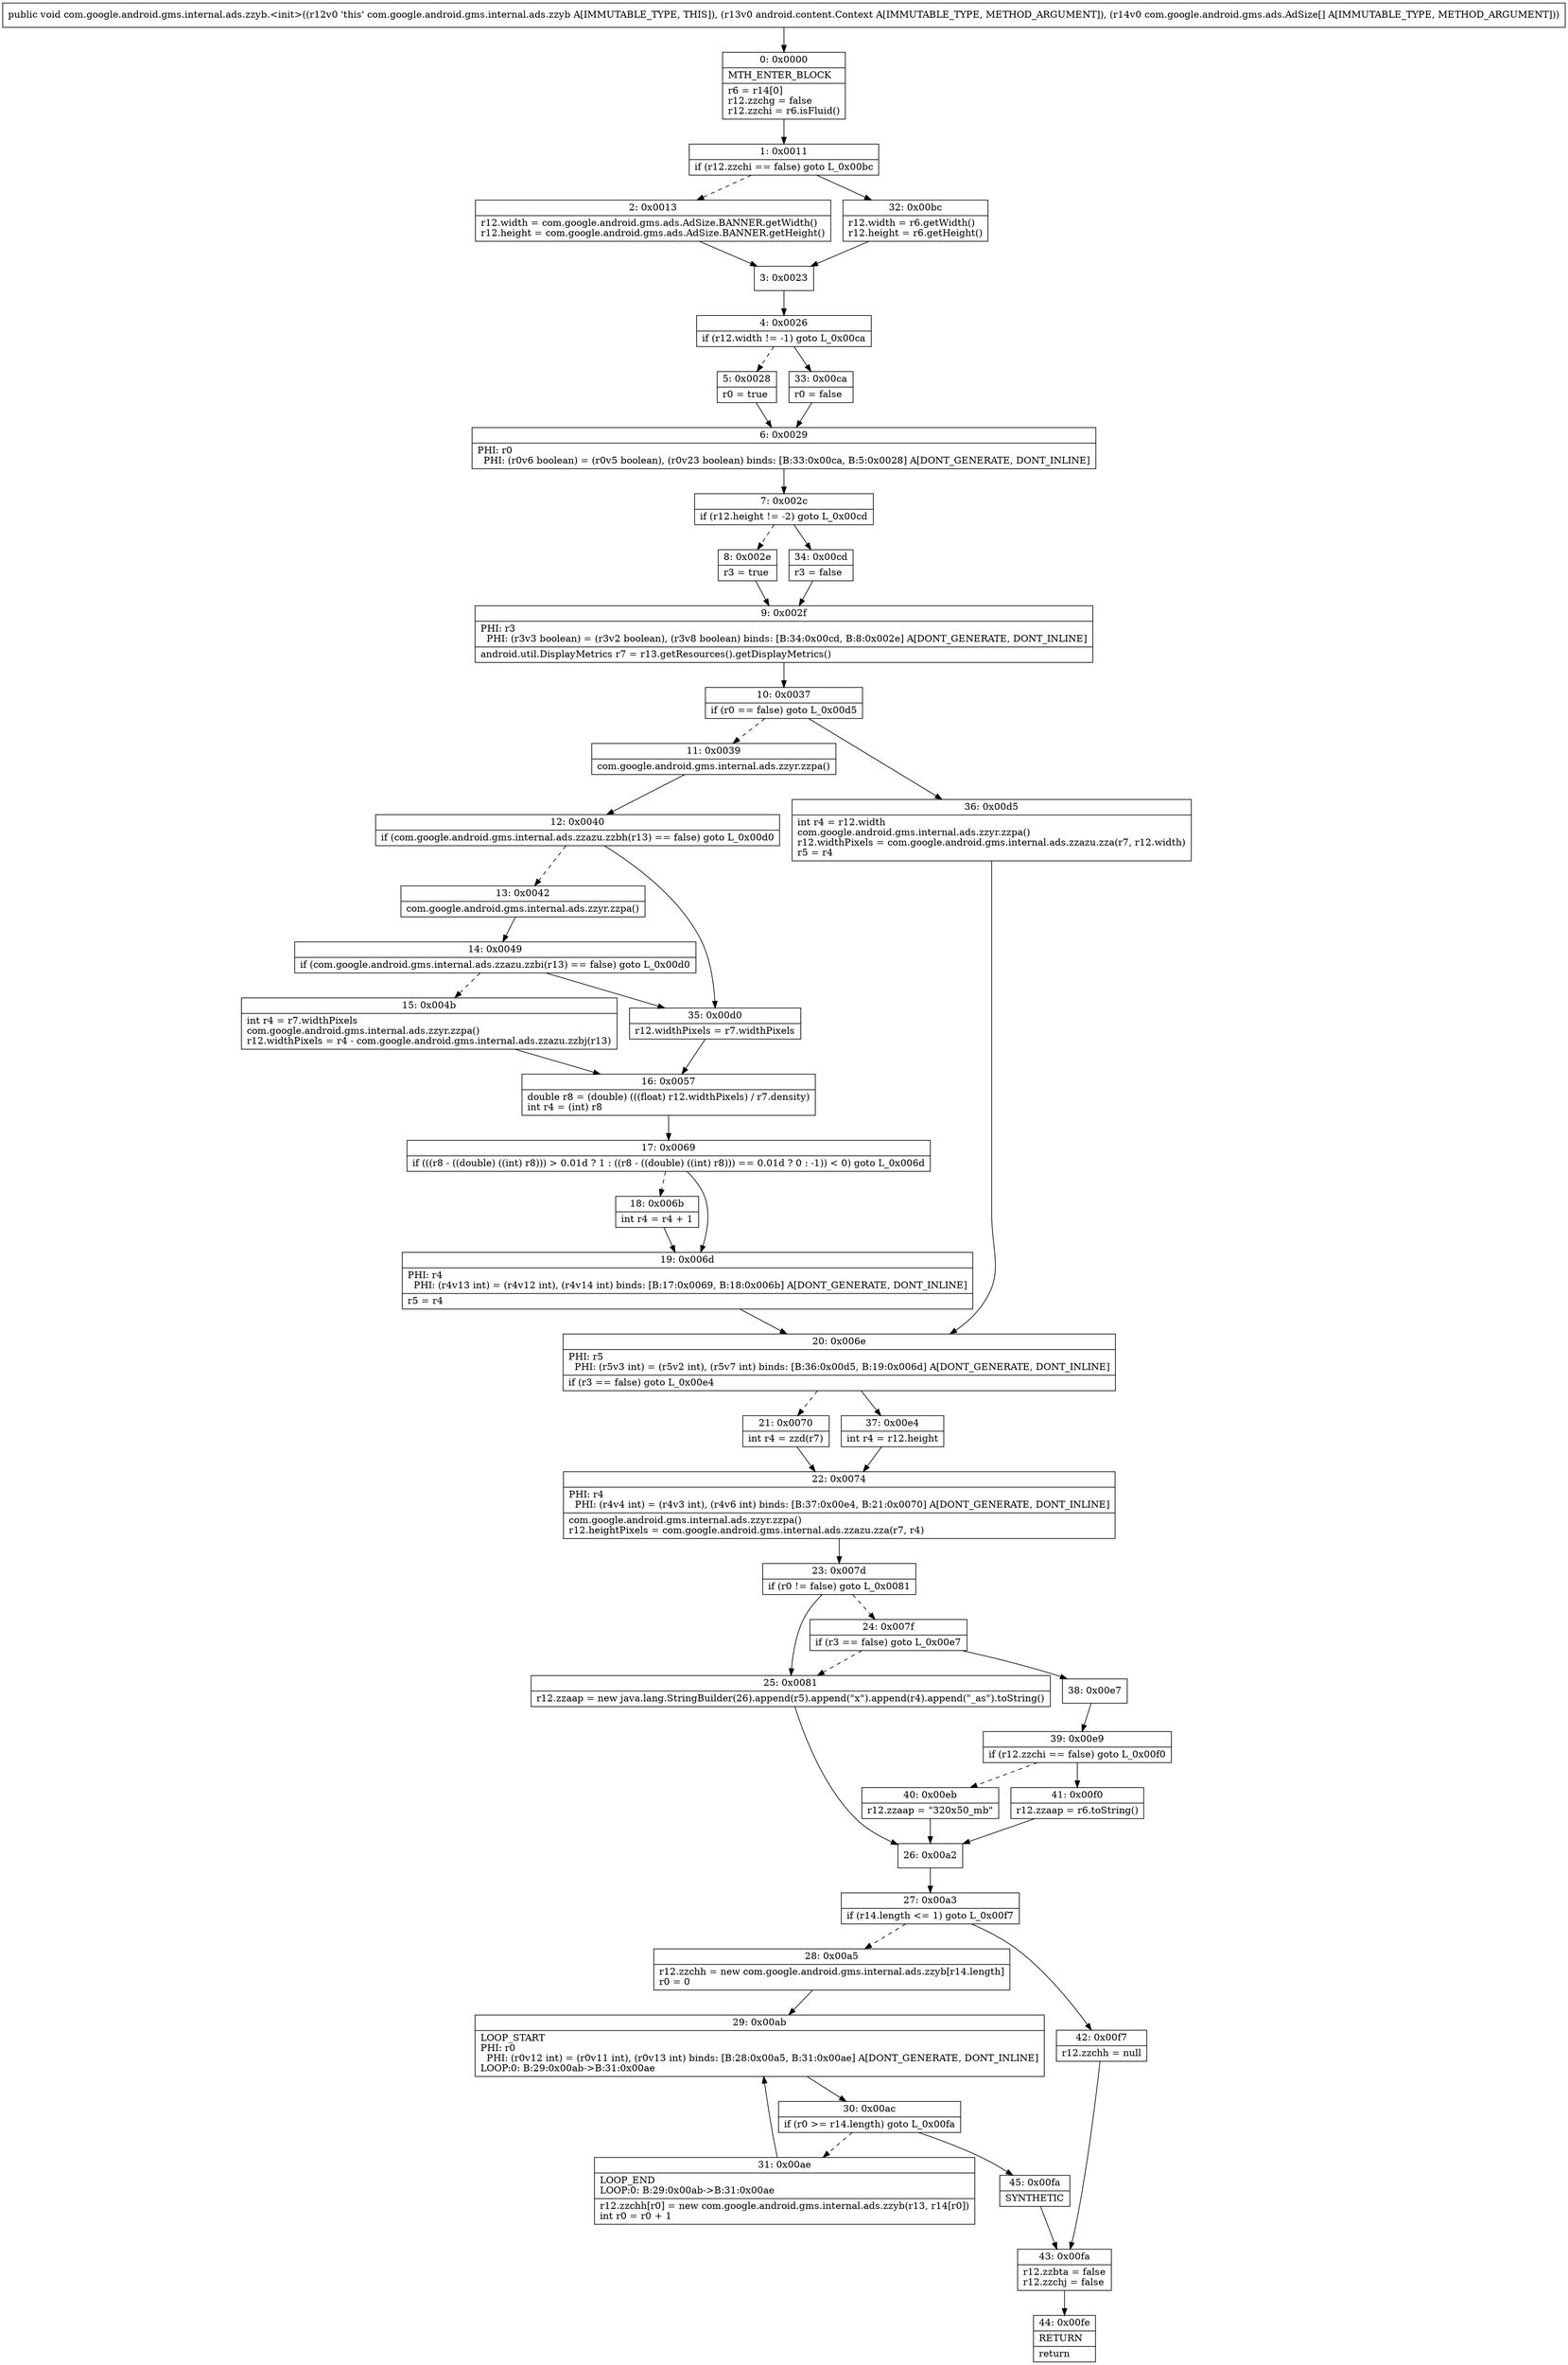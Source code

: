 digraph "CFG forcom.google.android.gms.internal.ads.zzyb.\<init\>(Landroid\/content\/Context;[Lcom\/google\/android\/gms\/ads\/AdSize;)V" {
Node_0 [shape=record,label="{0\:\ 0x0000|MTH_ENTER_BLOCK\l|r6 = r14[0]\lr12.zzchg = false\lr12.zzchi = r6.isFluid()\l}"];
Node_1 [shape=record,label="{1\:\ 0x0011|if (r12.zzchi == false) goto L_0x00bc\l}"];
Node_2 [shape=record,label="{2\:\ 0x0013|r12.width = com.google.android.gms.ads.AdSize.BANNER.getWidth()\lr12.height = com.google.android.gms.ads.AdSize.BANNER.getHeight()\l}"];
Node_3 [shape=record,label="{3\:\ 0x0023}"];
Node_4 [shape=record,label="{4\:\ 0x0026|if (r12.width != \-1) goto L_0x00ca\l}"];
Node_5 [shape=record,label="{5\:\ 0x0028|r0 = true\l}"];
Node_6 [shape=record,label="{6\:\ 0x0029|PHI: r0 \l  PHI: (r0v6 boolean) = (r0v5 boolean), (r0v23 boolean) binds: [B:33:0x00ca, B:5:0x0028] A[DONT_GENERATE, DONT_INLINE]\l}"];
Node_7 [shape=record,label="{7\:\ 0x002c|if (r12.height != \-2) goto L_0x00cd\l}"];
Node_8 [shape=record,label="{8\:\ 0x002e|r3 = true\l}"];
Node_9 [shape=record,label="{9\:\ 0x002f|PHI: r3 \l  PHI: (r3v3 boolean) = (r3v2 boolean), (r3v8 boolean) binds: [B:34:0x00cd, B:8:0x002e] A[DONT_GENERATE, DONT_INLINE]\l|android.util.DisplayMetrics r7 = r13.getResources().getDisplayMetrics()\l}"];
Node_10 [shape=record,label="{10\:\ 0x0037|if (r0 == false) goto L_0x00d5\l}"];
Node_11 [shape=record,label="{11\:\ 0x0039|com.google.android.gms.internal.ads.zzyr.zzpa()\l}"];
Node_12 [shape=record,label="{12\:\ 0x0040|if (com.google.android.gms.internal.ads.zzazu.zzbh(r13) == false) goto L_0x00d0\l}"];
Node_13 [shape=record,label="{13\:\ 0x0042|com.google.android.gms.internal.ads.zzyr.zzpa()\l}"];
Node_14 [shape=record,label="{14\:\ 0x0049|if (com.google.android.gms.internal.ads.zzazu.zzbi(r13) == false) goto L_0x00d0\l}"];
Node_15 [shape=record,label="{15\:\ 0x004b|int r4 = r7.widthPixels\lcom.google.android.gms.internal.ads.zzyr.zzpa()\lr12.widthPixels = r4 \- com.google.android.gms.internal.ads.zzazu.zzbj(r13)\l}"];
Node_16 [shape=record,label="{16\:\ 0x0057|double r8 = (double) (((float) r12.widthPixels) \/ r7.density)\lint r4 = (int) r8\l}"];
Node_17 [shape=record,label="{17\:\ 0x0069|if (((r8 \- ((double) ((int) r8))) \> 0.01d ? 1 : ((r8 \- ((double) ((int) r8))) == 0.01d ? 0 : \-1)) \< 0) goto L_0x006d\l}"];
Node_18 [shape=record,label="{18\:\ 0x006b|int r4 = r4 + 1\l}"];
Node_19 [shape=record,label="{19\:\ 0x006d|PHI: r4 \l  PHI: (r4v13 int) = (r4v12 int), (r4v14 int) binds: [B:17:0x0069, B:18:0x006b] A[DONT_GENERATE, DONT_INLINE]\l|r5 = r4\l}"];
Node_20 [shape=record,label="{20\:\ 0x006e|PHI: r5 \l  PHI: (r5v3 int) = (r5v2 int), (r5v7 int) binds: [B:36:0x00d5, B:19:0x006d] A[DONT_GENERATE, DONT_INLINE]\l|if (r3 == false) goto L_0x00e4\l}"];
Node_21 [shape=record,label="{21\:\ 0x0070|int r4 = zzd(r7)\l}"];
Node_22 [shape=record,label="{22\:\ 0x0074|PHI: r4 \l  PHI: (r4v4 int) = (r4v3 int), (r4v6 int) binds: [B:37:0x00e4, B:21:0x0070] A[DONT_GENERATE, DONT_INLINE]\l|com.google.android.gms.internal.ads.zzyr.zzpa()\lr12.heightPixels = com.google.android.gms.internal.ads.zzazu.zza(r7, r4)\l}"];
Node_23 [shape=record,label="{23\:\ 0x007d|if (r0 != false) goto L_0x0081\l}"];
Node_24 [shape=record,label="{24\:\ 0x007f|if (r3 == false) goto L_0x00e7\l}"];
Node_25 [shape=record,label="{25\:\ 0x0081|r12.zzaap = new java.lang.StringBuilder(26).append(r5).append(\"x\").append(r4).append(\"_as\").toString()\l}"];
Node_26 [shape=record,label="{26\:\ 0x00a2}"];
Node_27 [shape=record,label="{27\:\ 0x00a3|if (r14.length \<= 1) goto L_0x00f7\l}"];
Node_28 [shape=record,label="{28\:\ 0x00a5|r12.zzchh = new com.google.android.gms.internal.ads.zzyb[r14.length]\lr0 = 0\l}"];
Node_29 [shape=record,label="{29\:\ 0x00ab|LOOP_START\lPHI: r0 \l  PHI: (r0v12 int) = (r0v11 int), (r0v13 int) binds: [B:28:0x00a5, B:31:0x00ae] A[DONT_GENERATE, DONT_INLINE]\lLOOP:0: B:29:0x00ab\-\>B:31:0x00ae\l}"];
Node_30 [shape=record,label="{30\:\ 0x00ac|if (r0 \>= r14.length) goto L_0x00fa\l}"];
Node_31 [shape=record,label="{31\:\ 0x00ae|LOOP_END\lLOOP:0: B:29:0x00ab\-\>B:31:0x00ae\l|r12.zzchh[r0] = new com.google.android.gms.internal.ads.zzyb(r13, r14[r0])\lint r0 = r0 + 1\l}"];
Node_32 [shape=record,label="{32\:\ 0x00bc|r12.width = r6.getWidth()\lr12.height = r6.getHeight()\l}"];
Node_33 [shape=record,label="{33\:\ 0x00ca|r0 = false\l}"];
Node_34 [shape=record,label="{34\:\ 0x00cd|r3 = false\l}"];
Node_35 [shape=record,label="{35\:\ 0x00d0|r12.widthPixels = r7.widthPixels\l}"];
Node_36 [shape=record,label="{36\:\ 0x00d5|int r4 = r12.width\lcom.google.android.gms.internal.ads.zzyr.zzpa()\lr12.widthPixels = com.google.android.gms.internal.ads.zzazu.zza(r7, r12.width)\lr5 = r4\l}"];
Node_37 [shape=record,label="{37\:\ 0x00e4|int r4 = r12.height\l}"];
Node_38 [shape=record,label="{38\:\ 0x00e7}"];
Node_39 [shape=record,label="{39\:\ 0x00e9|if (r12.zzchi == false) goto L_0x00f0\l}"];
Node_40 [shape=record,label="{40\:\ 0x00eb|r12.zzaap = \"320x50_mb\"\l}"];
Node_41 [shape=record,label="{41\:\ 0x00f0|r12.zzaap = r6.toString()\l}"];
Node_42 [shape=record,label="{42\:\ 0x00f7|r12.zzchh = null\l}"];
Node_43 [shape=record,label="{43\:\ 0x00fa|r12.zzbta = false\lr12.zzchj = false\l}"];
Node_44 [shape=record,label="{44\:\ 0x00fe|RETURN\l|return\l}"];
Node_45 [shape=record,label="{45\:\ 0x00fa|SYNTHETIC\l}"];
MethodNode[shape=record,label="{public void com.google.android.gms.internal.ads.zzyb.\<init\>((r12v0 'this' com.google.android.gms.internal.ads.zzyb A[IMMUTABLE_TYPE, THIS]), (r13v0 android.content.Context A[IMMUTABLE_TYPE, METHOD_ARGUMENT]), (r14v0 com.google.android.gms.ads.AdSize[] A[IMMUTABLE_TYPE, METHOD_ARGUMENT])) }"];
MethodNode -> Node_0;
Node_0 -> Node_1;
Node_1 -> Node_2[style=dashed];
Node_1 -> Node_32;
Node_2 -> Node_3;
Node_3 -> Node_4;
Node_4 -> Node_5[style=dashed];
Node_4 -> Node_33;
Node_5 -> Node_6;
Node_6 -> Node_7;
Node_7 -> Node_8[style=dashed];
Node_7 -> Node_34;
Node_8 -> Node_9;
Node_9 -> Node_10;
Node_10 -> Node_11[style=dashed];
Node_10 -> Node_36;
Node_11 -> Node_12;
Node_12 -> Node_13[style=dashed];
Node_12 -> Node_35;
Node_13 -> Node_14;
Node_14 -> Node_15[style=dashed];
Node_14 -> Node_35;
Node_15 -> Node_16;
Node_16 -> Node_17;
Node_17 -> Node_18[style=dashed];
Node_17 -> Node_19;
Node_18 -> Node_19;
Node_19 -> Node_20;
Node_20 -> Node_21[style=dashed];
Node_20 -> Node_37;
Node_21 -> Node_22;
Node_22 -> Node_23;
Node_23 -> Node_24[style=dashed];
Node_23 -> Node_25;
Node_24 -> Node_25[style=dashed];
Node_24 -> Node_38;
Node_25 -> Node_26;
Node_26 -> Node_27;
Node_27 -> Node_28[style=dashed];
Node_27 -> Node_42;
Node_28 -> Node_29;
Node_29 -> Node_30;
Node_30 -> Node_31[style=dashed];
Node_30 -> Node_45;
Node_31 -> Node_29;
Node_32 -> Node_3;
Node_33 -> Node_6;
Node_34 -> Node_9;
Node_35 -> Node_16;
Node_36 -> Node_20;
Node_37 -> Node_22;
Node_38 -> Node_39;
Node_39 -> Node_40[style=dashed];
Node_39 -> Node_41;
Node_40 -> Node_26;
Node_41 -> Node_26;
Node_42 -> Node_43;
Node_43 -> Node_44;
Node_45 -> Node_43;
}


